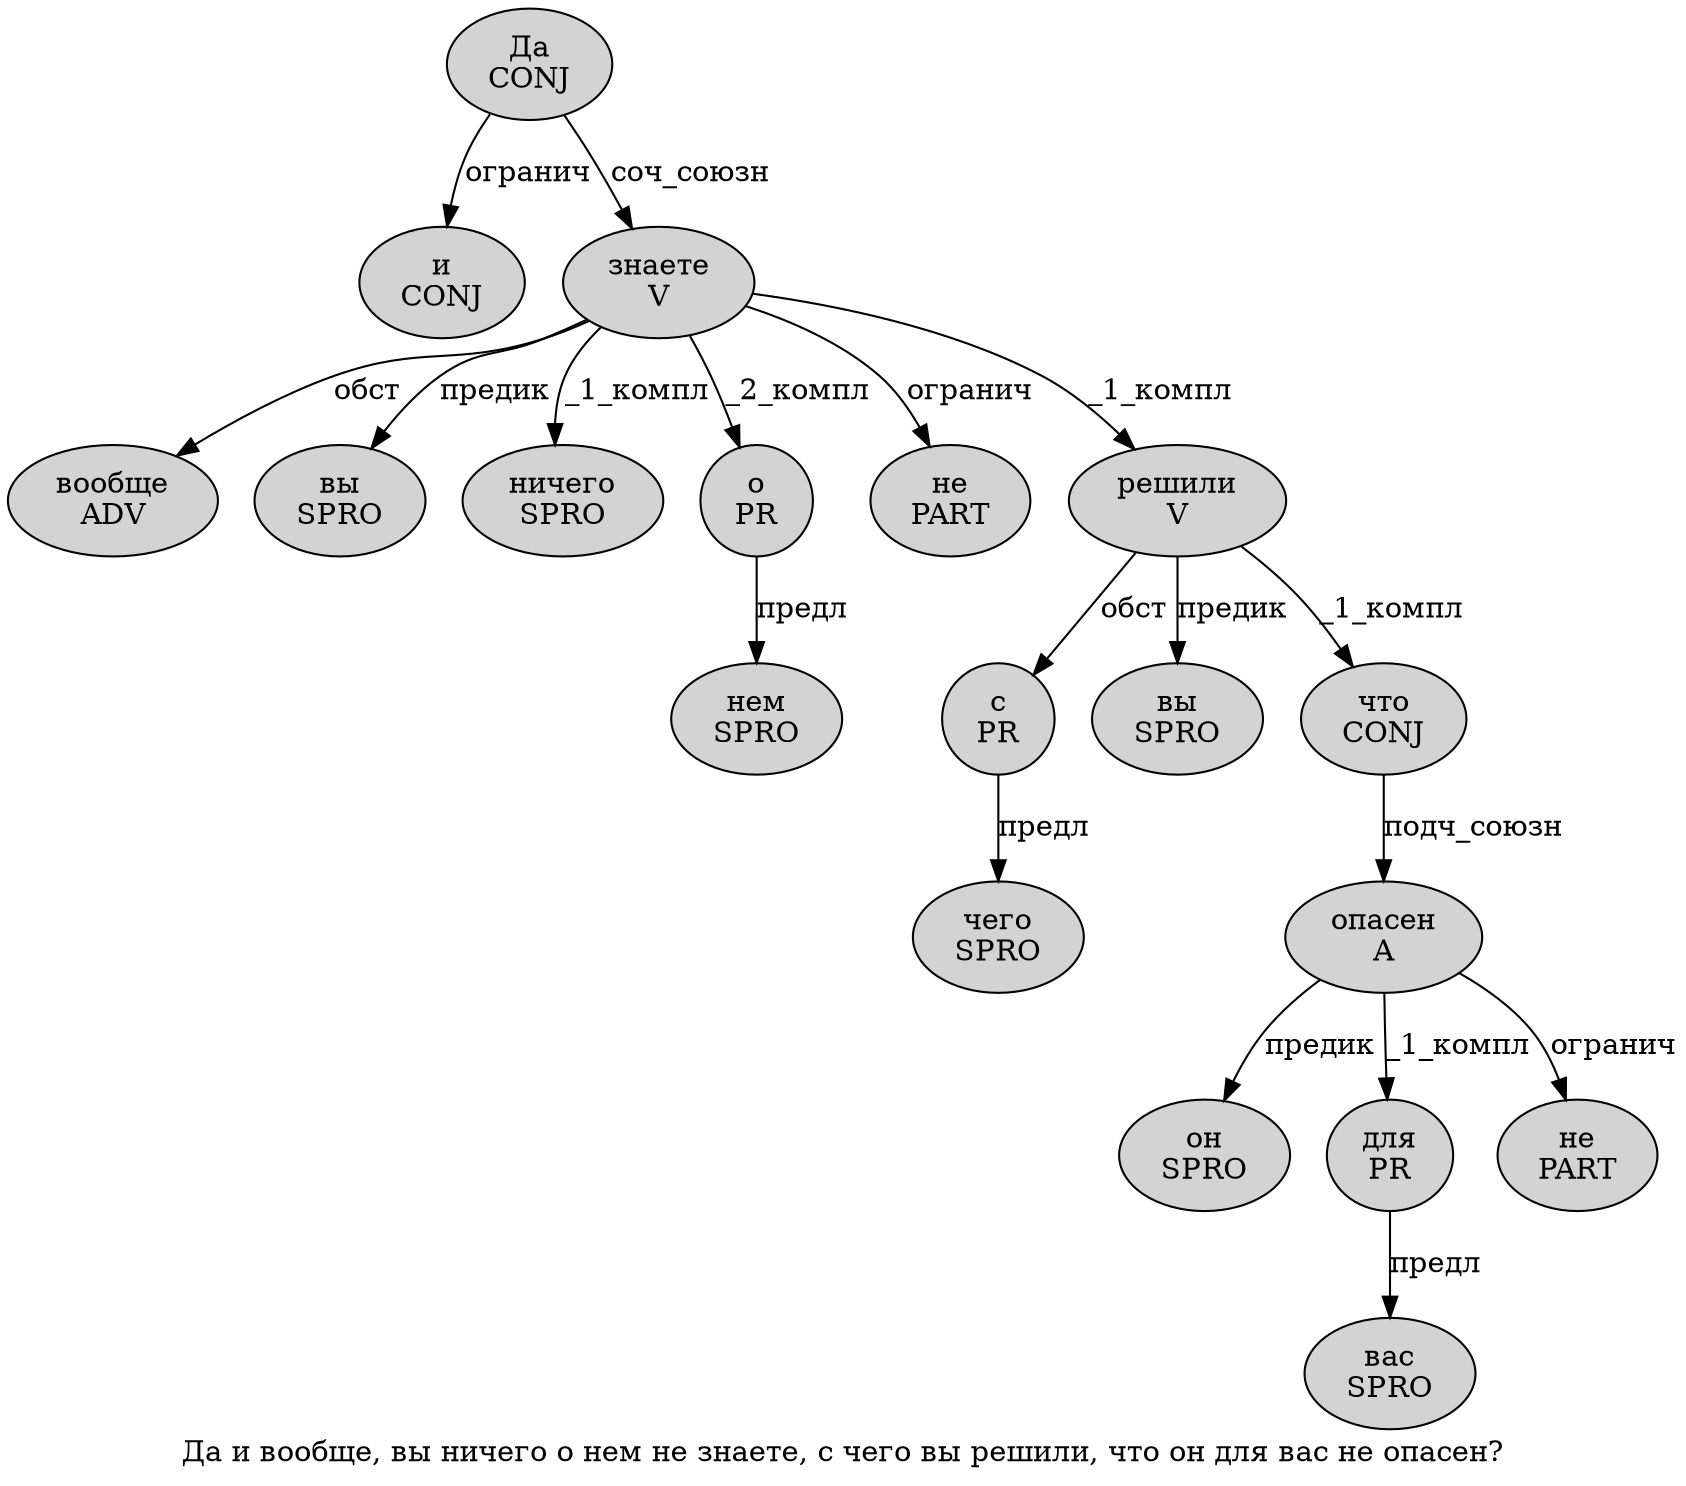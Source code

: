 digraph SENTENCE_4856 {
	graph [label="Да и вообще, вы ничего о нем не знаете, с чего вы решили, что он для вас не опасен?"]
	node [style=filled]
		0 [label="Да
CONJ" color="" fillcolor=lightgray penwidth=1 shape=ellipse]
		1 [label="и
CONJ" color="" fillcolor=lightgray penwidth=1 shape=ellipse]
		2 [label="вообще
ADV" color="" fillcolor=lightgray penwidth=1 shape=ellipse]
		4 [label="вы
SPRO" color="" fillcolor=lightgray penwidth=1 shape=ellipse]
		5 [label="ничего
SPRO" color="" fillcolor=lightgray penwidth=1 shape=ellipse]
		6 [label="о
PR" color="" fillcolor=lightgray penwidth=1 shape=ellipse]
		7 [label="нем
SPRO" color="" fillcolor=lightgray penwidth=1 shape=ellipse]
		8 [label="не
PART" color="" fillcolor=lightgray penwidth=1 shape=ellipse]
		9 [label="знаете
V" color="" fillcolor=lightgray penwidth=1 shape=ellipse]
		11 [label="с
PR" color="" fillcolor=lightgray penwidth=1 shape=ellipse]
		12 [label="чего
SPRO" color="" fillcolor=lightgray penwidth=1 shape=ellipse]
		13 [label="вы
SPRO" color="" fillcolor=lightgray penwidth=1 shape=ellipse]
		14 [label="решили
V" color="" fillcolor=lightgray penwidth=1 shape=ellipse]
		16 [label="что
CONJ" color="" fillcolor=lightgray penwidth=1 shape=ellipse]
		17 [label="он
SPRO" color="" fillcolor=lightgray penwidth=1 shape=ellipse]
		18 [label="для
PR" color="" fillcolor=lightgray penwidth=1 shape=ellipse]
		19 [label="вас
SPRO" color="" fillcolor=lightgray penwidth=1 shape=ellipse]
		20 [label="не
PART" color="" fillcolor=lightgray penwidth=1 shape=ellipse]
		21 [label="опасен
A" color="" fillcolor=lightgray penwidth=1 shape=ellipse]
			6 -> 7 [label="предл"]
			0 -> 1 [label="огранич"]
			0 -> 9 [label="соч_союзн"]
			21 -> 17 [label="предик"]
			21 -> 18 [label="_1_компл"]
			21 -> 20 [label="огранич"]
			16 -> 21 [label="подч_союзн"]
			18 -> 19 [label="предл"]
			11 -> 12 [label="предл"]
			9 -> 2 [label="обст"]
			9 -> 4 [label="предик"]
			9 -> 5 [label="_1_компл"]
			9 -> 6 [label="_2_компл"]
			9 -> 8 [label="огранич"]
			9 -> 14 [label="_1_компл"]
			14 -> 11 [label="обст"]
			14 -> 13 [label="предик"]
			14 -> 16 [label="_1_компл"]
}